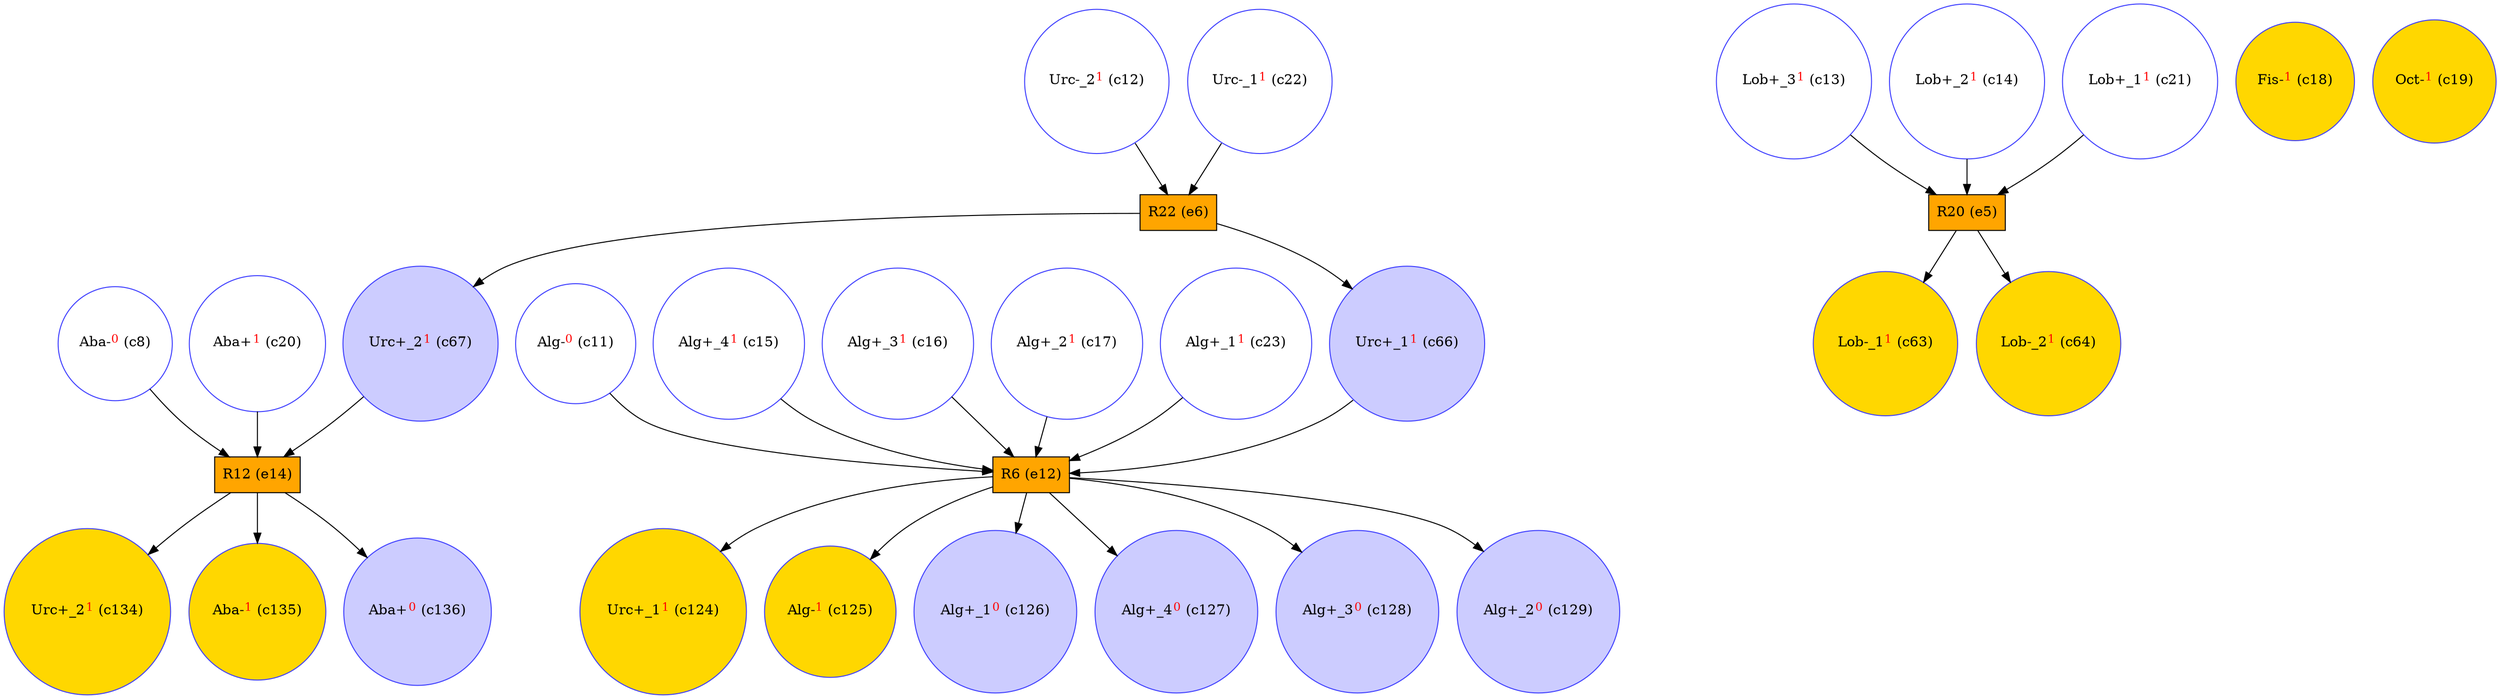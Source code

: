 digraph test {
  c8 -> e14;
  c11 -> e12;
  c12 -> e6;
  c13 -> e5;
  c14 -> e5;
  c15 -> e12;
  c16 -> e12;
  c17 -> e12;
  c20 -> e14;
  c21 -> e5;
  c22 -> e6;
  c23 -> e12;
  e5 -> c63;
  e5 -> c64;
  e6 -> c66;
  c66 -> e12;
  e6 -> c67;
  c67 -> e14;
  e12 -> c124;
  e12 -> c125;
  e12 -> c126;
  e12 -> c127;
  e12 -> c128;
  e12 -> c129;
  e14 -> c134;
  e14 -> c135;
  e14 -> c136;
  c8 [color="#4040ff" fillcolor="transparent" label= <Aba-<FONT COLOR="red"><SUP>0</SUP></FONT>&nbsp;(c8)> shape=circle style=filled];
  c11 [color="#4040ff" fillcolor="transparent" label= <Alg-<FONT COLOR="red"><SUP>0</SUP></FONT>&nbsp;(c11)> shape=circle style=filled];
  c12 [color="#4040ff" fillcolor="transparent" label= <Urc-_2<FONT COLOR="red"><SUP>1</SUP></FONT>&nbsp;(c12)> shape=circle style=filled];
  c13 [color="#4040ff" fillcolor="transparent" label= <Lob+_3<FONT COLOR="red"><SUP>1</SUP></FONT>&nbsp;(c13)> shape=circle style=filled];
  c14 [color="#4040ff" fillcolor="transparent" label= <Lob+_2<FONT COLOR="red"><SUP>1</SUP></FONT>&nbsp;(c14)> shape=circle style=filled];
  c15 [color="#4040ff" fillcolor="transparent" label= <Alg+_4<FONT COLOR="red"><SUP>1</SUP></FONT>&nbsp;(c15)> shape=circle style=filled];
  c16 [color="#4040ff" fillcolor="transparent" label= <Alg+_3<FONT COLOR="red"><SUP>1</SUP></FONT>&nbsp;(c16)> shape=circle style=filled];
  c17 [color="#4040ff" fillcolor="transparent" label= <Alg+_2<FONT COLOR="red"><SUP>1</SUP></FONT>&nbsp;(c17)> shape=circle style=filled];
  c18 [color="#4040ff" fillcolor="gold" label= <Fis-<FONT COLOR="red"><SUP>1</SUP></FONT>&nbsp;(c18)> shape=circle style=filled];
  c19 [color="#4040ff" fillcolor="gold" label= <Oct-<FONT COLOR="red"><SUP>1</SUP></FONT>&nbsp;(c19)> shape=circle style=filled];
  c20 [color="#4040ff" fillcolor="transparent" label= <Aba+<FONT COLOR="red"><SUP>1</SUP></FONT>&nbsp;(c20)> shape=circle style=filled];
  c21 [color="#4040ff" fillcolor="transparent" label= <Lob+_1<FONT COLOR="red"><SUP>1</SUP></FONT>&nbsp;(c21)> shape=circle style=filled];
  c22 [color="#4040ff" fillcolor="transparent" label= <Urc-_1<FONT COLOR="red"><SUP>1</SUP></FONT>&nbsp;(c22)> shape=circle style=filled];
  c23 [color="#4040ff" fillcolor="transparent" label= <Alg+_1<FONT COLOR="red"><SUP>1</SUP></FONT>&nbsp;(c23)> shape=circle style=filled];
  c63 [color="#4040ff" fillcolor="gold" label= <Lob-_1<FONT COLOR="red"><SUP>1</SUP></FONT>&nbsp;(c63)> shape=circle style=filled];
  c64 [color="#4040ff" fillcolor="gold" label= <Lob-_2<FONT COLOR="red"><SUP>1</SUP></FONT>&nbsp;(c64)> shape=circle style=filled];
  c66 [color="#4040ff" fillcolor="#ccccff" label= <Urc+_1<FONT COLOR="red"><SUP>1</SUP></FONT>&nbsp;(c66)> shape=circle style=filled];
  c67 [color="#4040ff" fillcolor="#ccccff" label= <Urc+_2<FONT COLOR="red"><SUP>1</SUP></FONT>&nbsp;(c67)> shape=circle style=filled];
  c124 [color="#4040ff" fillcolor="gold" label= <Urc+_1<FONT COLOR="red"><SUP>1</SUP></FONT>&nbsp;(c124)> shape=circle style=filled];
  c125 [color="#4040ff" fillcolor="gold" label= <Alg-<FONT COLOR="red"><SUP>1</SUP></FONT>&nbsp;(c125)> shape=circle style=filled];
  c126 [color="#4040ff" fillcolor="#ccccff" label= <Alg+_1<FONT COLOR="red"><SUP>0</SUP></FONT>&nbsp;(c126)> shape=circle style=filled];
  c127 [color="#4040ff" fillcolor="#ccccff" label= <Alg+_4<FONT COLOR="red"><SUP>0</SUP></FONT>&nbsp;(c127)> shape=circle style=filled];
  c128 [color="#4040ff" fillcolor="#ccccff" label= <Alg+_3<FONT COLOR="red"><SUP>0</SUP></FONT>&nbsp;(c128)> shape=circle style=filled];
  c129 [color="#4040ff" fillcolor="#ccccff" label= <Alg+_2<FONT COLOR="red"><SUP>0</SUP></FONT>&nbsp;(c129)> shape=circle style=filled];
  c134 [color="#4040ff" fillcolor="gold" label= <Urc+_2<FONT COLOR="red"><SUP>1</SUP></FONT>&nbsp;(c134)> shape=circle style=filled];
  c135 [color="#4040ff" fillcolor="gold" label= <Aba-<FONT COLOR="red"><SUP>1</SUP></FONT>&nbsp;(c135)> shape=circle style=filled];
  c136 [color="#4040ff" fillcolor="#ccccff" label= <Aba+<FONT COLOR="red"><SUP>0</SUP></FONT>&nbsp;(c136)> shape=circle style=filled];
  e5 [color="black" fillcolor="orange" label="R20 (e5)" shape=box style=filled];
  e6 [color="black" fillcolor="orange" label="R22 (e6)" shape=box style=filled];
  e12 [color="black" fillcolor="orange" label="R6 (e12)" shape=box style=filled];
  e14 [color="black" fillcolor="orange" label="R12 (e14)" shape=box style=filled];
}
